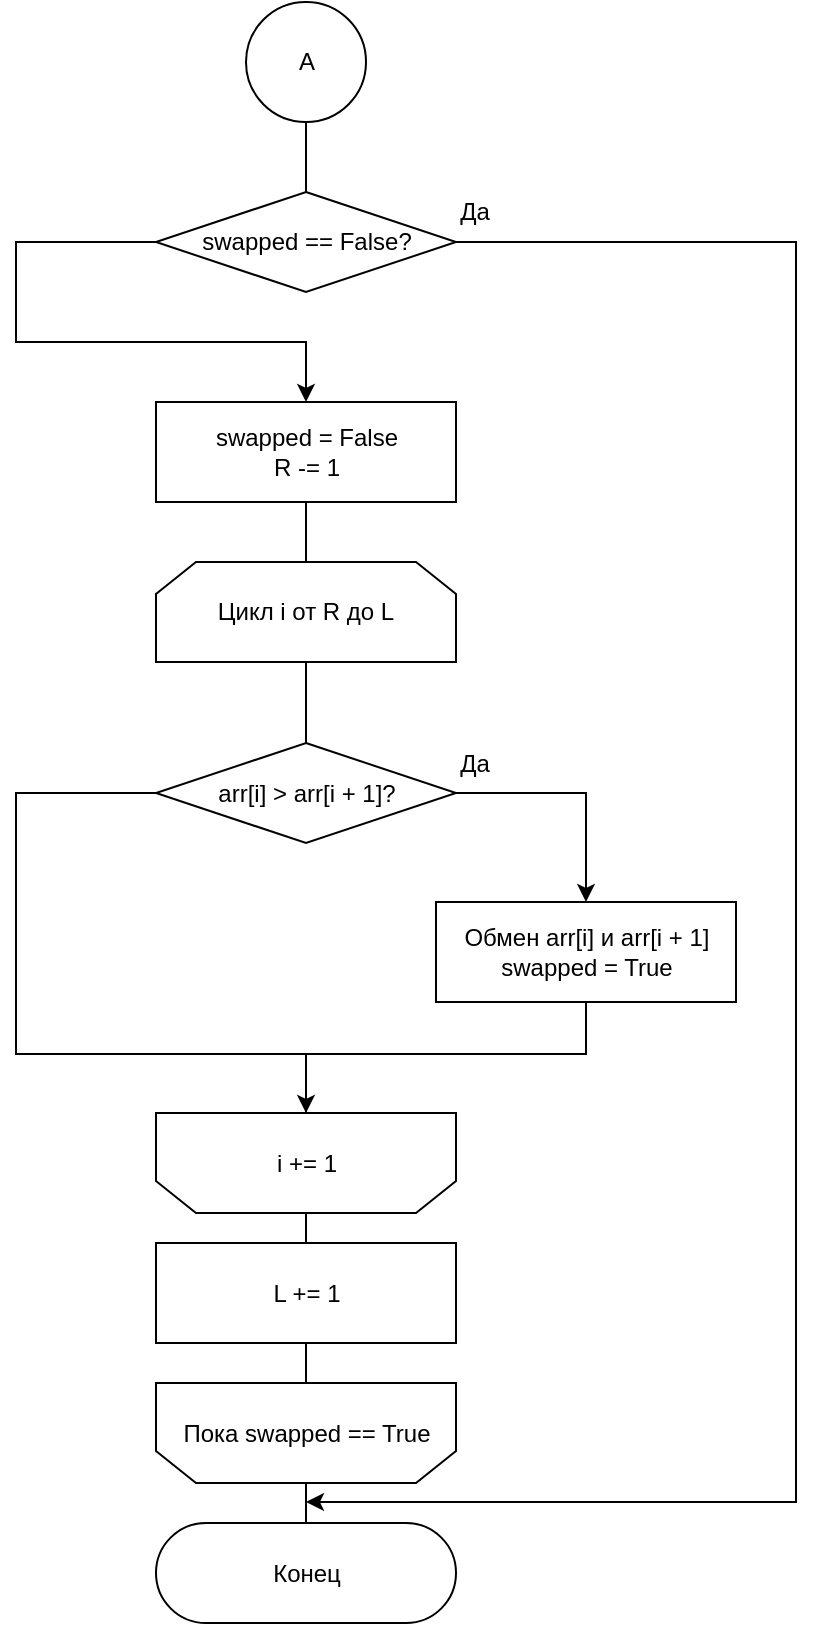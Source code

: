 <mxfile>
    <diagram id="dRkwxcbxGKKM8QHcREVy" name="Страница 1">
        <mxGraphModel dx="803" dy="605" grid="1" gridSize="10" guides="1" tooltips="1" connect="1" arrows="1" fold="1" page="1" pageScale="1" pageWidth="1169" pageHeight="1654" math="0" shadow="0">
            <root>
                <mxCell id="0"/>
                <mxCell id="1" parent="0"/>
                <mxCell id="2" style="edgeStyle=orthogonalEdgeStyle;rounded=0;orthogonalLoop=1;jettySize=auto;html=1;exitX=0.5;exitY=0;exitDx=0;exitDy=0;entryX=0.5;entryY=0.5;entryDx=0;entryDy=-25;entryPerimeter=0;endArrow=none;endFill=0;" parent="1" source="3" target="5" edge="1">
                    <mxGeometry relative="1" as="geometry"/>
                </mxCell>
                <mxCell id="3" value="" style="shape=loopLimit;whiteSpace=wrap;html=1;rotation=-180;" parent="1" vertex="1">
                    <mxGeometry x="270" y="1340.5" width="150" height="50" as="geometry"/>
                </mxCell>
                <mxCell id="4" value="&lt;span&gt;Пока swapped == True&lt;/span&gt;" style="text;html=1;align=center;verticalAlign=middle;resizable=0;points=[];autosize=1;strokeColor=none;" parent="1" vertex="1">
                    <mxGeometry x="275" y="1355.5" width="140" height="20" as="geometry"/>
                </mxCell>
                <mxCell id="5" value="Конец" style="html=1;dashed=0;whitespace=wrap;shape=mxgraph.dfd.start" parent="1" vertex="1">
                    <mxGeometry x="270" y="1410.5" width="150" height="50" as="geometry"/>
                </mxCell>
                <mxCell id="6" style="edgeStyle=orthogonalEdgeStyle;rounded=0;orthogonalLoop=1;jettySize=auto;html=1;exitX=0.5;exitY=1;exitDx=0;exitDy=0;entryX=0.5;entryY=0;entryDx=0;entryDy=0;endArrow=none;endFill=0;" parent="1" source="7" target="9" edge="1">
                    <mxGeometry relative="1" as="geometry"/>
                </mxCell>
                <mxCell id="7" value="swapped = False&lt;br&gt;R -= 1" style="html=1;dashed=0;whitespace=wrap;" parent="1" vertex="1">
                    <mxGeometry x="270" y="850" width="150" height="50" as="geometry"/>
                </mxCell>
                <mxCell id="8" style="edgeStyle=orthogonalEdgeStyle;rounded=0;orthogonalLoop=1;jettySize=auto;html=1;exitX=0.5;exitY=1;exitDx=0;exitDy=0;entryX=0.5;entryY=0;entryDx=0;entryDy=0;endArrow=none;endFill=0;" parent="1" source="9" target="12" edge="1">
                    <mxGeometry relative="1" as="geometry"/>
                </mxCell>
                <mxCell id="9" value="Цикл i от R до L" style="shape=loopLimit;whiteSpace=wrap;html=1;" parent="1" vertex="1">
                    <mxGeometry x="270" y="930" width="150" height="50" as="geometry"/>
                </mxCell>
                <mxCell id="10" style="edgeStyle=orthogonalEdgeStyle;rounded=0;orthogonalLoop=1;jettySize=auto;html=1;exitX=1;exitY=0.5;exitDx=0;exitDy=0;entryX=0.5;entryY=0;entryDx=0;entryDy=0;endArrow=classic;endFill=1;" parent="1" source="12" target="14" edge="1">
                    <mxGeometry relative="1" as="geometry"/>
                </mxCell>
                <mxCell id="11" style="edgeStyle=orthogonalEdgeStyle;rounded=0;orthogonalLoop=1;jettySize=auto;html=1;exitX=0;exitY=0.5;exitDx=0;exitDy=0;entryX=0.5;entryY=1;entryDx=0;entryDy=0;endArrow=none;endFill=0;" parent="1" source="12" target="15" edge="1">
                    <mxGeometry relative="1" as="geometry">
                        <Array as="points">
                            <mxPoint x="200" y="1046"/>
                            <mxPoint x="200" y="1176"/>
                            <mxPoint x="345" y="1176"/>
                        </Array>
                        <mxPoint x="270" y="1020.5" as="sourcePoint"/>
                    </mxGeometry>
                </mxCell>
                <mxCell id="12" value="arr[i] &amp;gt; arr[i + 1]?" style="shape=rhombus;html=1;dashed=0;whitespace=wrap;perimeter=rhombusPerimeter;" parent="1" vertex="1">
                    <mxGeometry x="270" y="1020.5" width="150" height="50" as="geometry"/>
                </mxCell>
                <mxCell id="13" style="edgeStyle=orthogonalEdgeStyle;rounded=0;orthogonalLoop=1;jettySize=auto;html=1;exitX=0.5;exitY=1;exitDx=0;exitDy=0;entryX=0.5;entryY=1;entryDx=0;entryDy=0;endArrow=classic;endFill=1;" parent="1" source="14" target="15" edge="1">
                    <mxGeometry relative="1" as="geometry">
                        <Array as="points">
                            <mxPoint x="485" y="1176"/>
                            <mxPoint x="345" y="1176"/>
                        </Array>
                        <mxPoint x="485" y="1125" as="sourcePoint"/>
                    </mxGeometry>
                </mxCell>
                <mxCell id="14" value="Обмен arr[i] и arr[i + 1]&lt;br&gt;swapped = True" style="html=1;dashed=0;whitespace=wrap;" parent="1" vertex="1">
                    <mxGeometry x="410" y="1100" width="150" height="50" as="geometry"/>
                </mxCell>
                <mxCell id="15" value="" style="shape=loopLimit;whiteSpace=wrap;html=1;rotation=-180;" parent="1" vertex="1">
                    <mxGeometry x="270" y="1205.5" width="150" height="50" as="geometry"/>
                </mxCell>
                <mxCell id="16" value="i += 1" style="text;html=1;align=center;verticalAlign=middle;resizable=0;points=[];autosize=1;strokeColor=none;" parent="1" vertex="1">
                    <mxGeometry x="320" y="1220.5" width="50" height="20" as="geometry"/>
                </mxCell>
                <mxCell id="17" value="Да" style="text;html=1;align=center;verticalAlign=middle;resizable=0;points=[];autosize=1;strokeColor=none;" parent="1" vertex="1">
                    <mxGeometry x="414" y="1020.5" width="30" height="20" as="geometry"/>
                </mxCell>
                <mxCell id="18" style="edgeStyle=orthogonalEdgeStyle;rounded=0;orthogonalLoop=1;jettySize=auto;html=1;exitX=0.5;exitY=1;exitDx=0;exitDy=0;entryX=0.5;entryY=1;entryDx=0;entryDy=0;endArrow=none;endFill=0;" parent="1" source="20" target="3" edge="1">
                    <mxGeometry relative="1" as="geometry"/>
                </mxCell>
                <mxCell id="19" style="edgeStyle=orthogonalEdgeStyle;rounded=0;orthogonalLoop=1;jettySize=auto;html=1;exitX=0.5;exitY=0;exitDx=0;exitDy=0;entryX=0.5;entryY=0;entryDx=0;entryDy=0;endArrow=none;endFill=0;" parent="1" source="20" target="15" edge="1">
                    <mxGeometry relative="1" as="geometry"/>
                </mxCell>
                <mxCell id="20" value="L += 1" style="html=1;dashed=0;whitespace=wrap;" parent="1" vertex="1">
                    <mxGeometry x="270" y="1270.5" width="150" height="50" as="geometry"/>
                </mxCell>
                <mxCell id="21" style="edgeStyle=orthogonalEdgeStyle;rounded=0;orthogonalLoop=1;jettySize=auto;html=1;exitX=1;exitY=0.5;exitDx=0;exitDy=0;endArrow=classic;endFill=1;" parent="1" source="22" edge="1">
                    <mxGeometry relative="1" as="geometry">
                        <mxPoint x="420" y="745" as="sourcePoint"/>
                        <mxPoint x="345" y="1400" as="targetPoint"/>
                        <Array as="points">
                            <mxPoint x="590" y="770"/>
                            <mxPoint x="590" y="1400"/>
                        </Array>
                    </mxGeometry>
                </mxCell>
                <mxCell id="22" value="swapped == False?" style="shape=rhombus;html=1;dashed=0;whitespace=wrap;perimeter=rhombusPerimeter;" parent="1" vertex="1">
                    <mxGeometry x="270" y="745" width="150" height="50" as="geometry"/>
                </mxCell>
                <mxCell id="23" value="Да" style="text;html=1;align=center;verticalAlign=middle;resizable=0;points=[];autosize=1;strokeColor=none;" parent="1" vertex="1">
                    <mxGeometry x="414" y="745" width="30" height="20" as="geometry"/>
                </mxCell>
                <mxCell id="24" style="edgeStyle=orthogonalEdgeStyle;rounded=0;orthogonalLoop=1;jettySize=auto;html=1;exitX=0;exitY=0.5;exitDx=0;exitDy=0;entryX=0.5;entryY=0;entryDx=0;entryDy=0;endArrow=classic;endFill=1;entryPerimeter=0;" parent="1" source="22" target="7" edge="1">
                    <mxGeometry relative="1" as="geometry">
                        <Array as="points">
                            <mxPoint x="200" y="770"/>
                            <mxPoint x="200" y="820"/>
                            <mxPoint x="345" y="820"/>
                        </Array>
                        <mxPoint x="345" y="905" as="targetPoint"/>
                    </mxGeometry>
                </mxCell>
                <mxCell id="26" style="edgeStyle=orthogonalEdgeStyle;rounded=0;orthogonalLoop=1;jettySize=auto;html=1;exitX=0.5;exitY=1;exitDx=0;exitDy=0;entryX=0.5;entryY=0;entryDx=0;entryDy=0;endArrow=none;endFill=0;" parent="1" source="25" target="22" edge="1">
                    <mxGeometry relative="1" as="geometry"/>
                </mxCell>
                <mxCell id="25" value="А" style="shape=ellipse;html=1;dashed=0;whitespace=wrap;aspect=fixed;perimeter=ellipsePerimeter;" parent="1" vertex="1">
                    <mxGeometry x="315" y="650" width="60" height="60" as="geometry"/>
                </mxCell>
            </root>
        </mxGraphModel>
    </diagram>
</mxfile>